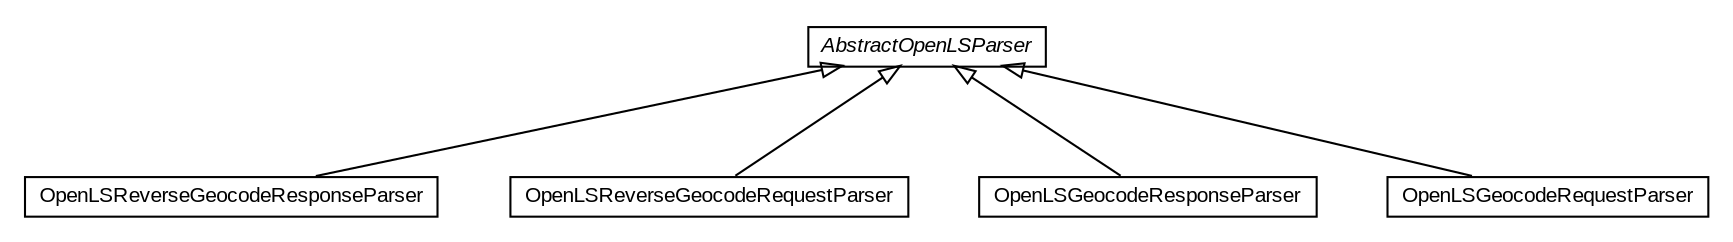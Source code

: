 #!/usr/local/bin/dot
#
# Class diagram 
# Generated by UMLGraph version R5_6-24-gf6e263 (http://www.umlgraph.org/)
#

digraph G {
	edge [fontname="arial",fontsize=10,labelfontname="arial",labelfontsize=10];
	node [fontname="arial",fontsize=10,shape=plaintext];
	nodesep=0.25;
	ranksep=0.5;
	// nl.mineleni.openls.parser.OpenLSReverseGeocodeResponseParser
	c751 [label=<<table title="nl.mineleni.openls.parser.OpenLSReverseGeocodeResponseParser" border="0" cellborder="1" cellspacing="0" cellpadding="2" port="p" href="./OpenLSReverseGeocodeResponseParser.html">
		<tr><td><table border="0" cellspacing="0" cellpadding="1">
<tr><td align="center" balign="center"> OpenLSReverseGeocodeResponseParser </td></tr>
		</table></td></tr>
		</table>>, URL="./OpenLSReverseGeocodeResponseParser.html", fontname="arial", fontcolor="black", fontsize=10.0];
	// nl.mineleni.openls.parser.OpenLSReverseGeocodeRequestParser
	c752 [label=<<table title="nl.mineleni.openls.parser.OpenLSReverseGeocodeRequestParser" border="0" cellborder="1" cellspacing="0" cellpadding="2" port="p" href="./OpenLSReverseGeocodeRequestParser.html">
		<tr><td><table border="0" cellspacing="0" cellpadding="1">
<tr><td align="center" balign="center"> OpenLSReverseGeocodeRequestParser </td></tr>
		</table></td></tr>
		</table>>, URL="./OpenLSReverseGeocodeRequestParser.html", fontname="arial", fontcolor="black", fontsize=10.0];
	// nl.mineleni.openls.parser.OpenLSGeocodeResponseParser
	c753 [label=<<table title="nl.mineleni.openls.parser.OpenLSGeocodeResponseParser" border="0" cellborder="1" cellspacing="0" cellpadding="2" port="p" href="./OpenLSGeocodeResponseParser.html">
		<tr><td><table border="0" cellspacing="0" cellpadding="1">
<tr><td align="center" balign="center"> OpenLSGeocodeResponseParser </td></tr>
		</table></td></tr>
		</table>>, URL="./OpenLSGeocodeResponseParser.html", fontname="arial", fontcolor="black", fontsize=10.0];
	// nl.mineleni.openls.parser.OpenLSGeocodeRequestParser
	c754 [label=<<table title="nl.mineleni.openls.parser.OpenLSGeocodeRequestParser" border="0" cellborder="1" cellspacing="0" cellpadding="2" port="p" href="./OpenLSGeocodeRequestParser.html">
		<tr><td><table border="0" cellspacing="0" cellpadding="1">
<tr><td align="center" balign="center"> OpenLSGeocodeRequestParser </td></tr>
		</table></td></tr>
		</table>>, URL="./OpenLSGeocodeRequestParser.html", fontname="arial", fontcolor="black", fontsize=10.0];
	// nl.mineleni.openls.parser.AbstractOpenLSParser
	c755 [label=<<table title="nl.mineleni.openls.parser.AbstractOpenLSParser" border="0" cellborder="1" cellspacing="0" cellpadding="2" port="p" href="./AbstractOpenLSParser.html">
		<tr><td><table border="0" cellspacing="0" cellpadding="1">
<tr><td align="center" balign="center"><font face="arial italic"> AbstractOpenLSParser </font></td></tr>
		</table></td></tr>
		</table>>, URL="./AbstractOpenLSParser.html", fontname="arial", fontcolor="black", fontsize=10.0];
	//nl.mineleni.openls.parser.OpenLSReverseGeocodeResponseParser extends nl.mineleni.openls.parser.AbstractOpenLSParser
	c755:p -> c751:p [dir=back,arrowtail=empty];
	//nl.mineleni.openls.parser.OpenLSReverseGeocodeRequestParser extends nl.mineleni.openls.parser.AbstractOpenLSParser
	c755:p -> c752:p [dir=back,arrowtail=empty];
	//nl.mineleni.openls.parser.OpenLSGeocodeResponseParser extends nl.mineleni.openls.parser.AbstractOpenLSParser
	c755:p -> c753:p [dir=back,arrowtail=empty];
	//nl.mineleni.openls.parser.OpenLSGeocodeRequestParser extends nl.mineleni.openls.parser.AbstractOpenLSParser
	c755:p -> c754:p [dir=back,arrowtail=empty];
}

